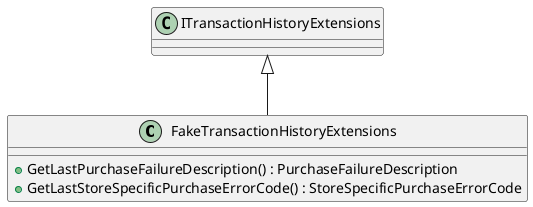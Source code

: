 @startuml
class FakeTransactionHistoryExtensions {
    + GetLastPurchaseFailureDescription() : PurchaseFailureDescription
    + GetLastStoreSpecificPurchaseErrorCode() : StoreSpecificPurchaseErrorCode
}
ITransactionHistoryExtensions <|-- FakeTransactionHistoryExtensions
@enduml
